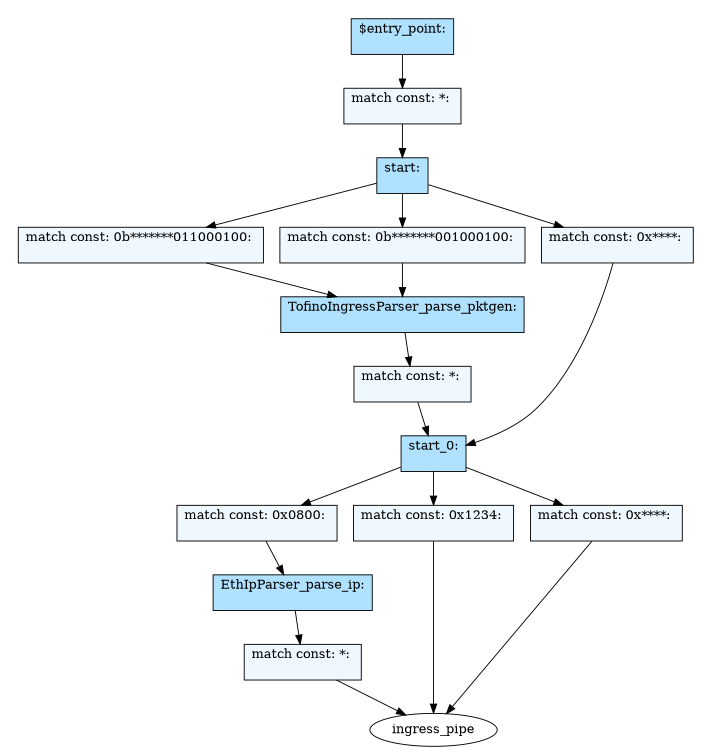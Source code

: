 digraph parser {
size="8,5"
subgraph cluster_0 {style=invis;
State0xff7d000 [style=filled, fillcolor=lightskyblue1, shape=record, label="{\$entry_point:\l\l}"];
Match0x1187cc80 [style=filled, fillcolor=aliceblue, shape=record, label="{match const: *: \l\l}"];
}
subgraph cluster_1 {style=invis;
State0xff85870 [style=filled, fillcolor=lightskyblue1, shape=record, label="{start:\l\l}"];
Match0x1187c960 [style=filled, fillcolor=aliceblue, shape=record, label="{match const: 0b*******011000100: \l\l}"];
Match0x1188d320 [style=filled, fillcolor=aliceblue, shape=record, label="{match const: 0b*******001000100: \l\l}"];
Match0x1188d000 [style=filled, fillcolor=aliceblue, shape=record, label="{match const: 0x****: \l\l}"];
}
subgraph cluster_2 {style=invis;
State0xff854b0 [style=filled, fillcolor=lightskyblue1, shape=record, label="{TofinoIngressParser_parse_pktgen:\l\l}"];
Match0x1187c640 [style=filled, fillcolor=aliceblue, shape=record, label="{match const: *: \l\l}"];
}
subgraph cluster_3 {style=invis;
State0xff850f0 [style=filled, fillcolor=lightskyblue1, shape=record, label="{start_0:\l\l}"];
Match0x1187c320 [style=filled, fillcolor=aliceblue, shape=record, label="{match const: 0x1234: \l\l}"];
Match0x117bc960 [style=filled, fillcolor=aliceblue, shape=record, label="{match const: 0x0800: \l\l}"];
Match0x117bc640 [style=filled, fillcolor=aliceblue, shape=record, label="{match const: 0x****: \l\l}"];
}
subgraph cluster_4 {style=invis;
State0xfc5f3c0 [style=filled, fillcolor=lightskyblue1, shape=record, label="{EthIpParser_parse_ip:\l\l}"];
Match0x115d5000 [style=filled, fillcolor=aliceblue, shape=record, label="{match const: *: \l\l}"];
}
State0xff7d000 -> Match0x1187cc80
Match0x1187cc80 -> State0xff85870
State0xff85870 -> Match0x1187c960
Match0x1187c960 -> State0xff854b0
State0xff85870 -> Match0x1188d320
Match0x1188d320 -> State0xff854b0
State0xff85870 -> Match0x1188d000
Match0x1188d000 -> State0xff850f0
State0xff854b0 -> Match0x1187c640
Match0x1187c640 -> State0xff850f0
State0xff850f0 -> Match0x1187c320
Match0x1187c320 -> ingress_pipe
State0xff850f0 -> Match0x117bc960
Match0x117bc960 -> State0xfc5f3c0
State0xff850f0 -> Match0x117bc640
Match0x117bc640 -> ingress_pipe
State0xfc5f3c0 -> Match0x115d5000
Match0x115d5000 -> ingress_pipe
}
